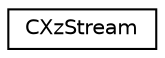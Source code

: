 digraph "Graphical Class Hierarchy"
{
 // LATEX_PDF_SIZE
  edge [fontname="Helvetica",fontsize="10",labelfontname="Helvetica",labelfontsize="10"];
  node [fontname="Helvetica",fontsize="10",shape=record];
  rankdir="LR";
  Node0 [label="CXzStream",height=0.2,width=0.4,color="black", fillcolor="white", style="filled",URL="$struct_c_xz_stream.html",tooltip=" "];
}
